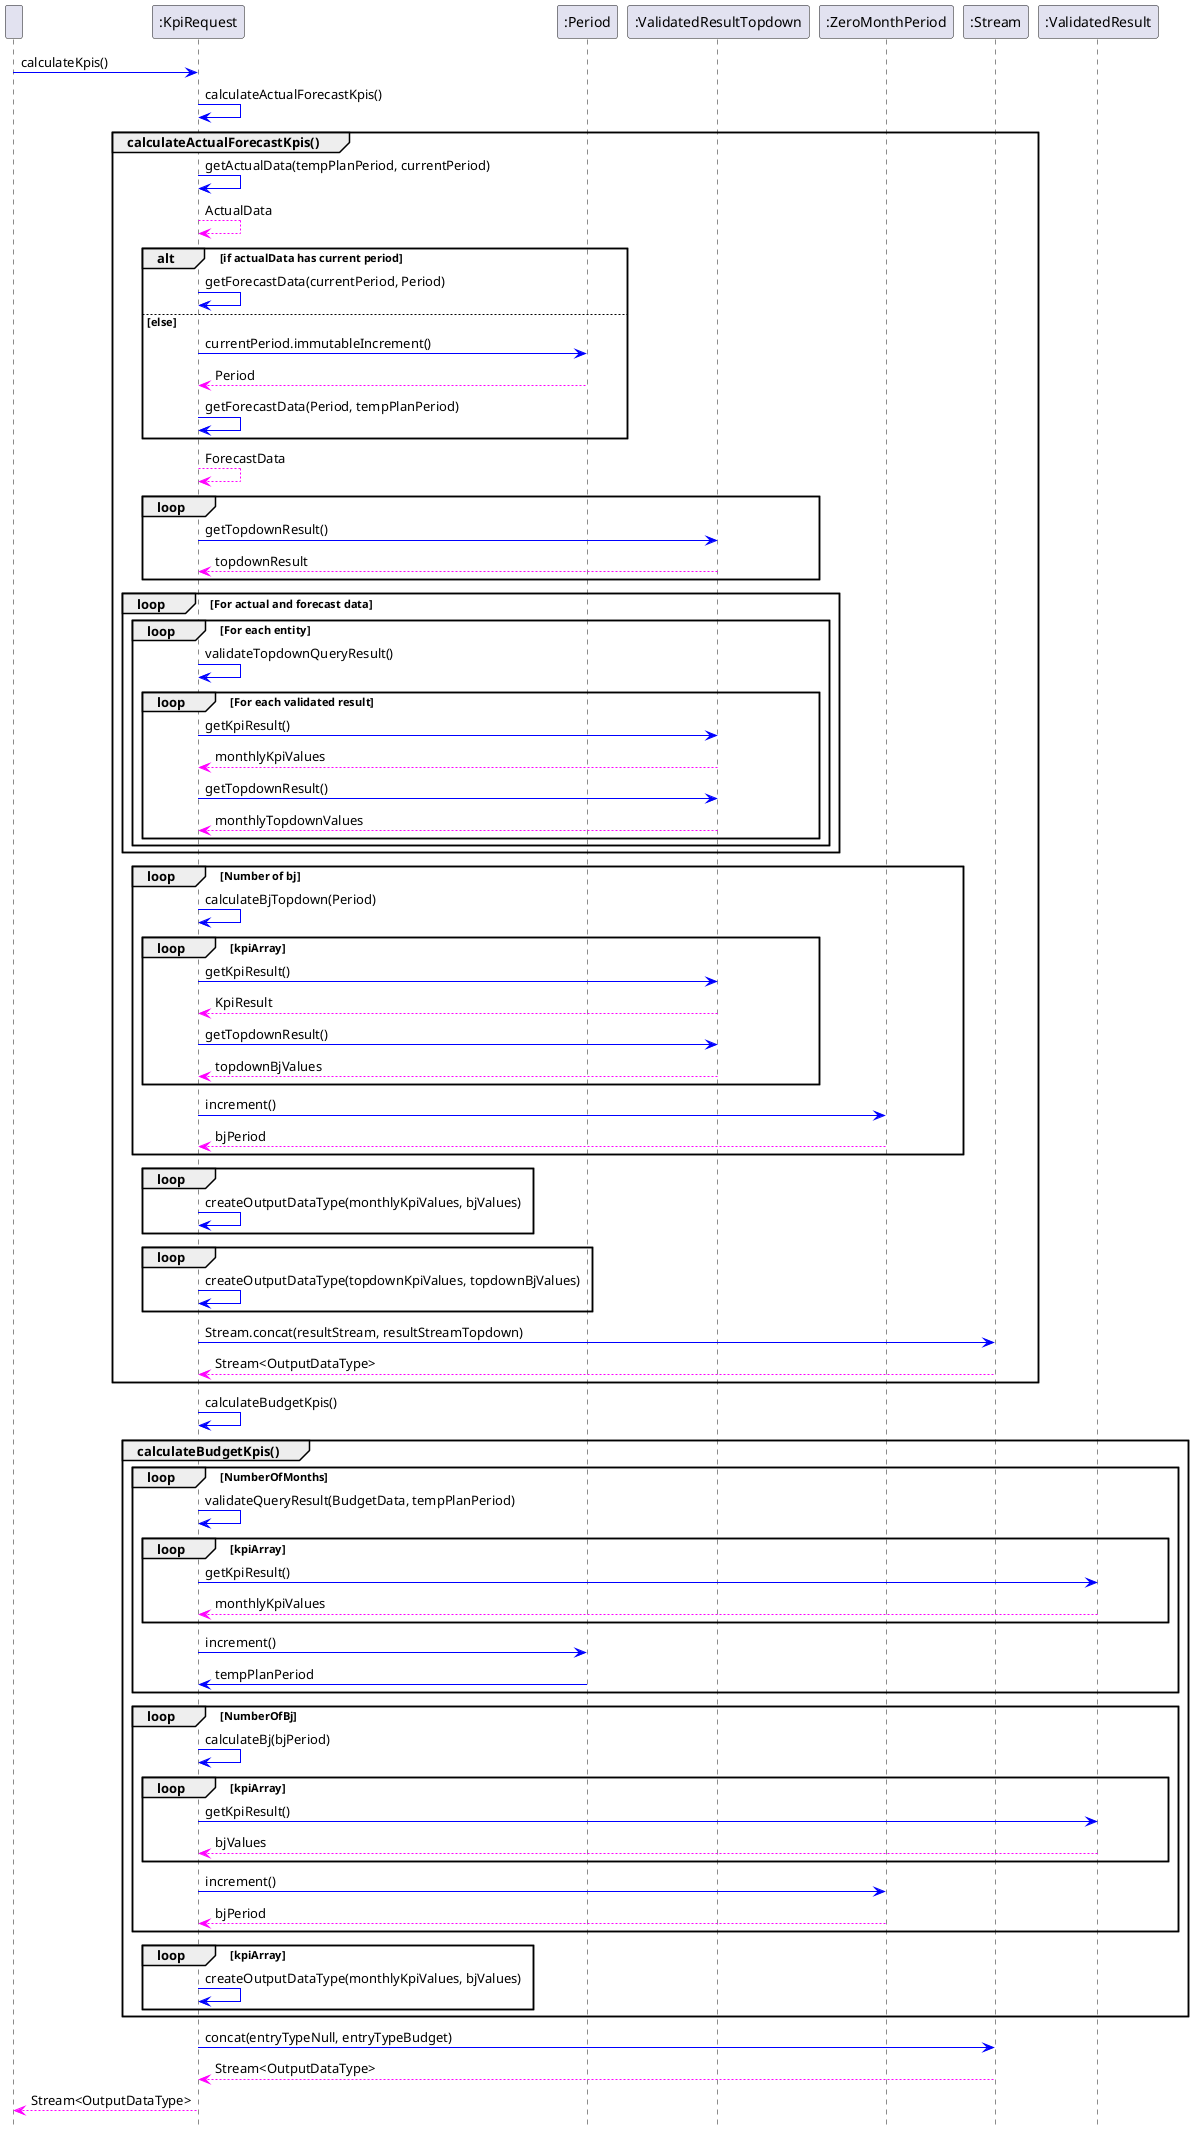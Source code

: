 @startuml
hide footbox
participant  " "
participant  ":KpiRequest"
participant  ":Period"
participant  ":ValidatedResultTopdown"
participant  ":ZeroMonthPeriod"


" " -[#0000FF]> ":KpiRequest" : calculateKpis()

":KpiRequest" -[#0000FF]> ":KpiRequest" : calculateActualForecastKpis()
group calculateActualForecastKpis()
":KpiRequest" -[#0000FF]> ":KpiRequest" : getActualData(tempPlanPeriod, currentPeriod)
":KpiRequest" --[#FF00FF]> ":KpiRequest" : ActualData
alt if actualData has current period
    ":KpiRequest" -[#0000FF]> ":KpiRequest" : getForecastData(currentPeriod, Period)
    else else
    ":KpiRequest" -[#0000FF]> ":Period" : currentPeriod.immutableIncrement()
    ":Period" --[#FF00FF]> ":KpiRequest" : Period
    ":KpiRequest" -[#0000FF]> ":KpiRequest" : getForecastData(Period, tempPlanPeriod)
end
    ":KpiRequest" --[#FF00FF]> ":KpiRequest" : ForecastData

loop
":KpiRequest" -[#0000FF]> ":ValidatedResultTopdown" : getTopdownResult()
":ValidatedResultTopdown" --[#FF00FF]> ":KpiRequest" : topdownResult
end

loop For actual and forecast data
   loop For each entity
         ":KpiRequest" -[#0000FF]> ":KpiRequest" : validateTopdownQueryResult()
        loop For each validated result
            ":KpiRequest" -[#0000FF]> ":ValidatedResultTopdown" : getKpiResult()
            ":ValidatedResultTopdown" --[#FF00FF]> ":KpiRequest" : monthlyKpiValues
            ":KpiRequest" -[#0000FF]> ":ValidatedResultTopdown" : getTopdownResult()
            ":ValidatedResultTopdown" --[#FF00FF]> ":KpiRequest" : monthlyTopdownValues
        end
   end
end

loop Number of bj
    ":KpiRequest" -[#0000FF]> ":KpiRequest" : calculateBjTopdown(Period)
    loop kpiArray
        ":KpiRequest" -[#0000FF]> ":ValidatedResultTopdown" : getKpiResult()
        ":ValidatedResultTopdown" --[#FF00FF]> ":KpiRequest" : KpiResult
        ":KpiRequest" -[#0000FF]> ":ValidatedResultTopdown" : getTopdownResult()
        ":ValidatedResultTopdown" --[#FF00FF]> ":KpiRequest" : topdownBjValues
    end
    ":KpiRequest" -[#0000FF]> ":ZeroMonthPeriod" : increment()
    ":ZeroMonthPeriod" --[#FF00FF]> ":KpiRequest" : bjPeriod
end

loop
       ":KpiRequest" -[#0000FF]> ":KpiRequest" : createOutputDataType(monthlyKpiValues, bjValues)
end

loop
    ":KpiRequest" -[#0000FF]> ":KpiRequest" : createOutputDataType(topdownKpiValues, topdownBjValues)
end

":KpiRequest" -[#0000FF]> ":Stream" : Stream.concat(resultStream, resultStreamTopdown)
":Stream" --[#FF00FF]> ":KpiRequest" : Stream<OutputDataType>
end

":KpiRequest" -[#0000FF]> ":KpiRequest" : calculateBudgetKpis()
group calculateBudgetKpis()
loop NumberOfMonths
    ":KpiRequest" -[#0000FF]> ":KpiRequest" : validateQueryResult(BudgetData, tempPlanPeriod)
    loop kpiArray
        ":KpiRequest" -[#0000FF]> ":ValidatedResult" : getKpiResult()
        ":ValidatedResult" --[#FF00FF]> ":KpiRequest" : monthlyKpiValues
    end
        ":KpiRequest" -[#0000FF]> ":Period" : increment()
        ":Period" -[#0000FF]> ":KpiRequest" : tempPlanPeriod
end

loop NumberOfBj
    ":KpiRequest" -[#0000FF]> ":KpiRequest" : calculateBj(bjPeriod)
    loop kpiArray
        ":KpiRequest" -[#0000FF]> ":ValidatedResult": getKpiResult()
        ":ValidatedResult" --[#FF00FF]> ":KpiRequest": bjValues
    end
    ":KpiRequest" -[#0000FF]> ":ZeroMonthPeriod" : increment()
    ":ZeroMonthPeriod" --[#FF00FF]> ":KpiRequest" : bjPeriod
end

loop kpiArray
    ":KpiRequest" -[#0000FF]> ":KpiRequest" : createOutputDataType(monthlyKpiValues, bjValues)
end
end

":KpiRequest" -[#0000FF]> ":Stream" : concat(entryTypeNull, entryTypeBudget)
":Stream" --[#FF00FF]> ":KpiRequest" : Stream<OutputDataType>

":KpiRequest" --[#FF00FF]> " " : Stream<OutputDataType>
@enduml